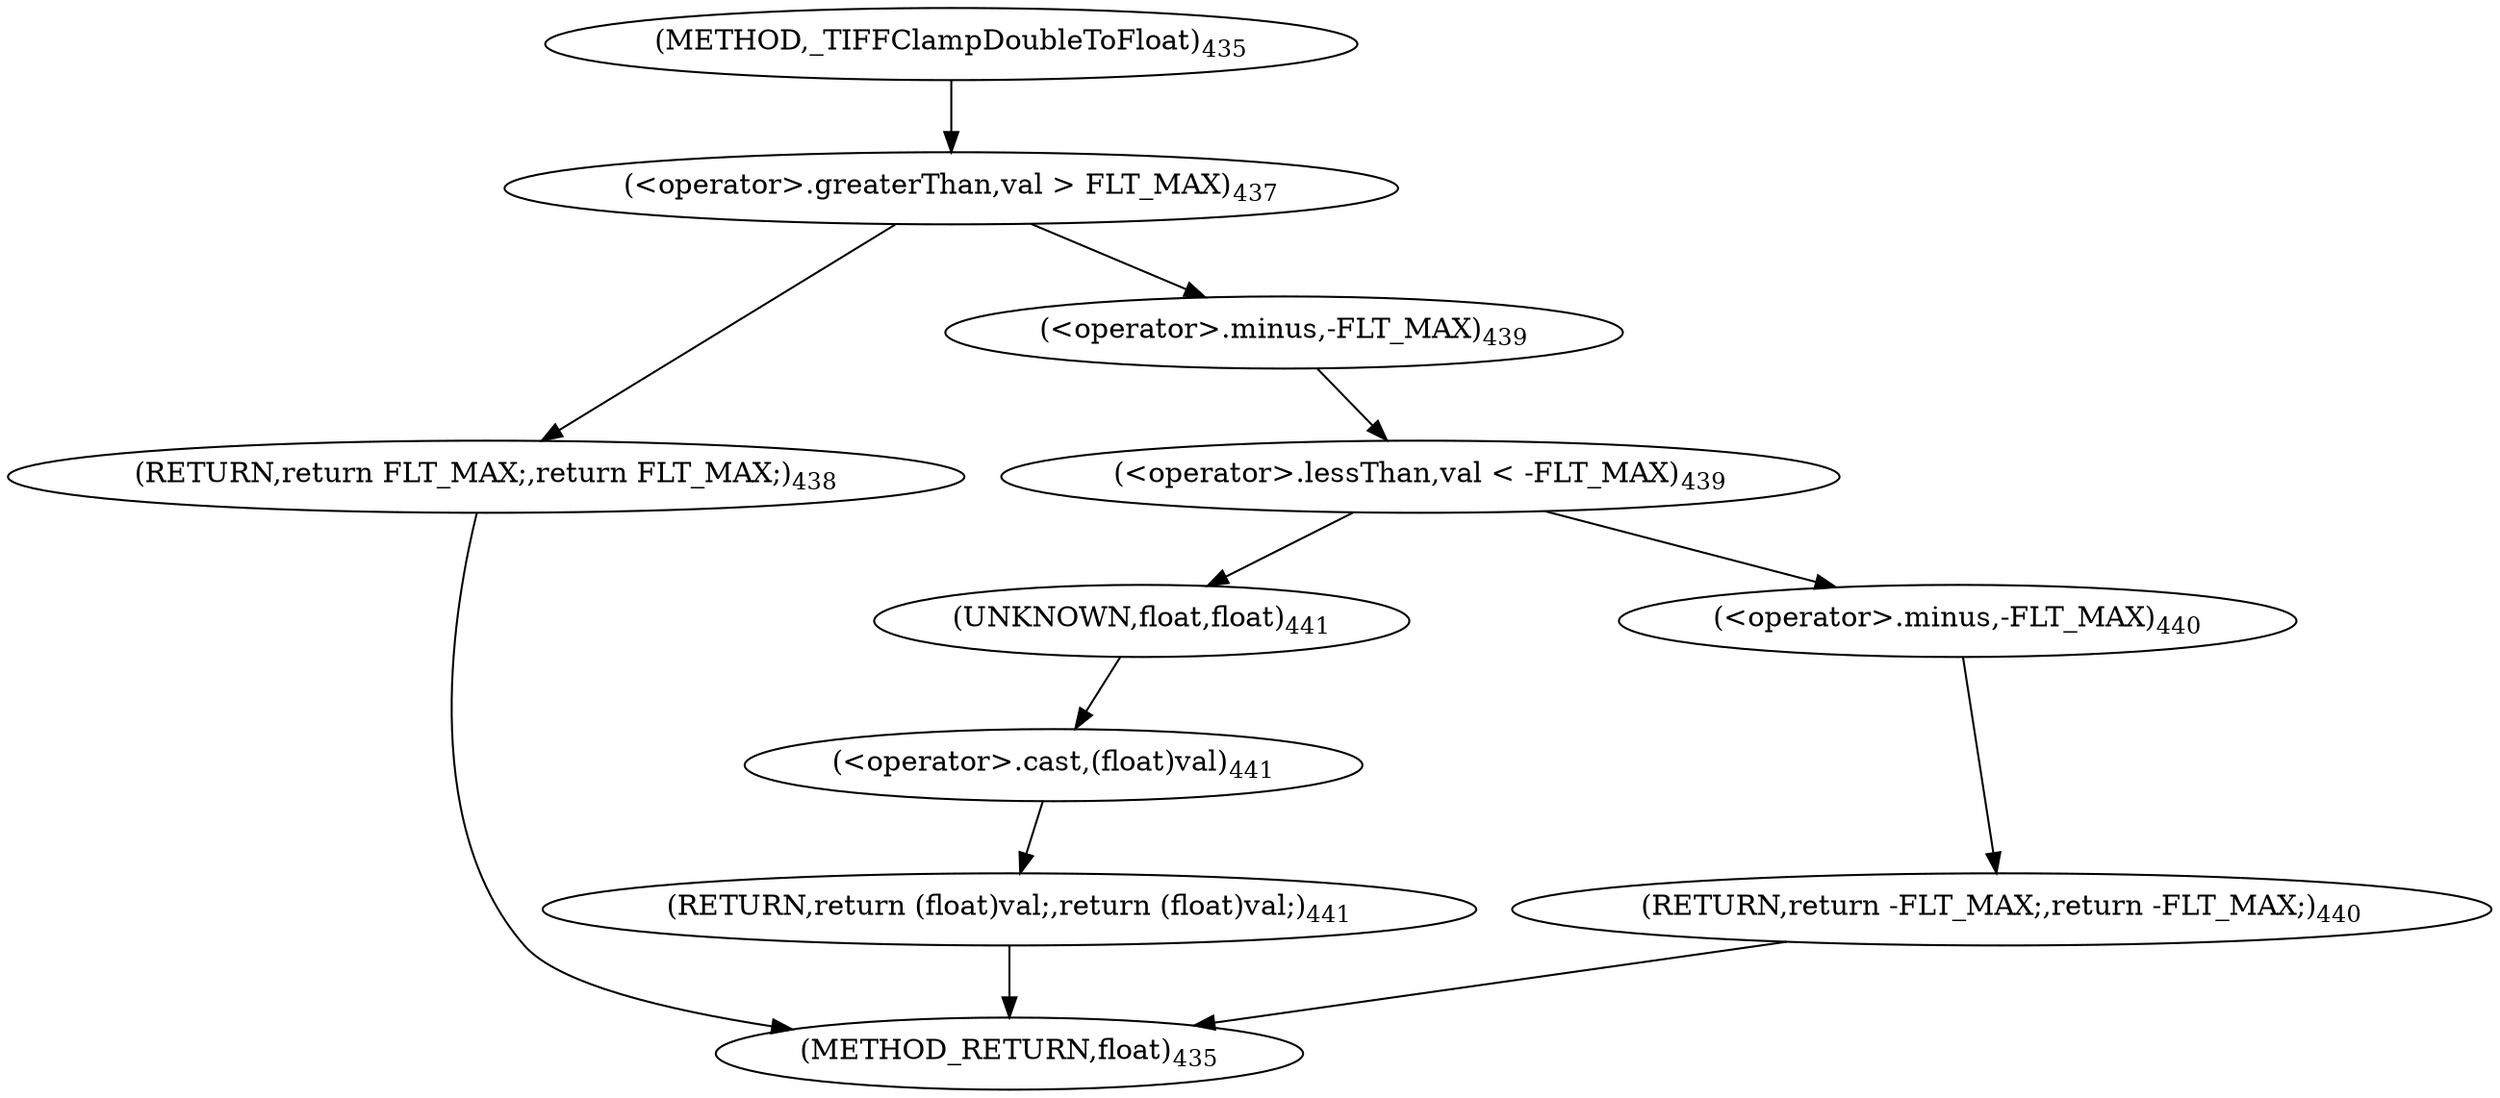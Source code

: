 digraph "_TIFFClampDoubleToFloat" {  
"21623" [label = <(RETURN,return (float)val;,return (float)val;)<SUB>441</SUB>> ]
"21608" [label = <(&lt;operator&gt;.greaterThan,val &gt; FLT_MAX)<SUB>437</SUB>> ]
"21615" [label = <(&lt;operator&gt;.lessThan,val &lt; -FLT_MAX)<SUB>439</SUB>> ]
"21624" [label = <(&lt;operator&gt;.cast,(float)val)<SUB>441</SUB>> ]
"21612" [label = <(RETURN,return FLT_MAX;,return FLT_MAX;)<SUB>438</SUB>> ]
"21617" [label = <(&lt;operator&gt;.minus,-FLT_MAX)<SUB>439</SUB>> ]
"21620" [label = <(RETURN,return -FLT_MAX;,return -FLT_MAX;)<SUB>440</SUB>> ]
"21625" [label = <(UNKNOWN,float,float)<SUB>441</SUB>> ]
"21621" [label = <(&lt;operator&gt;.minus,-FLT_MAX)<SUB>440</SUB>> ]
"21604" [label = <(METHOD,_TIFFClampDoubleToFloat)<SUB>435</SUB>> ]
"21627" [label = <(METHOD_RETURN,float)<SUB>435</SUB>> ]
  "21623" -> "21627" 
  "21608" -> "21612" 
  "21608" -> "21617" 
  "21615" -> "21625" 
  "21615" -> "21621" 
  "21624" -> "21623" 
  "21612" -> "21627" 
  "21617" -> "21615" 
  "21620" -> "21627" 
  "21625" -> "21624" 
  "21621" -> "21620" 
  "21604" -> "21608" 
}
